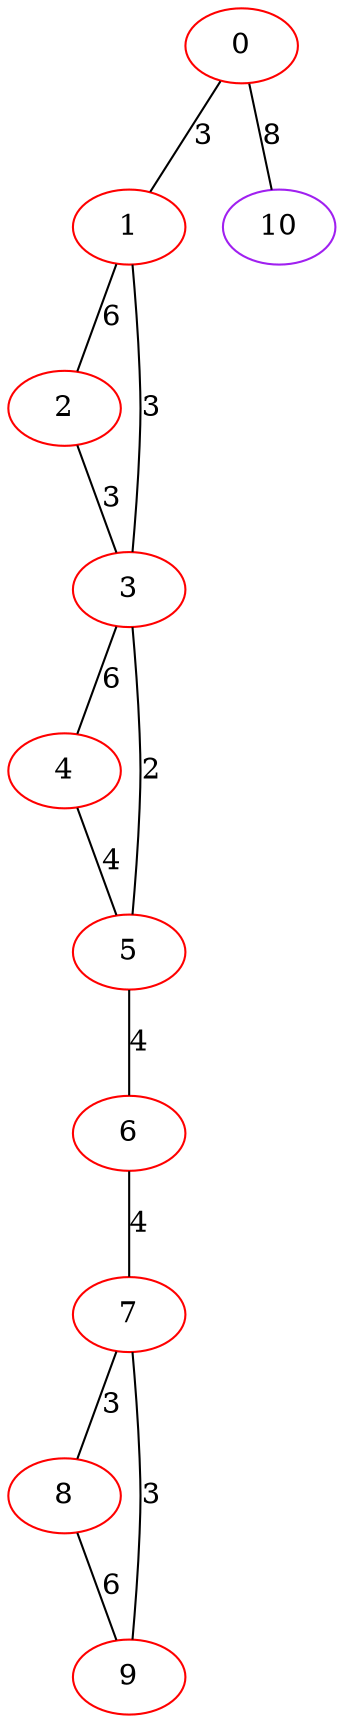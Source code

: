 graph "" {
0 [color=red, weight=1];
1 [color=red, weight=1];
2 [color=red, weight=1];
3 [color=red, weight=1];
4 [color=red, weight=1];
5 [color=red, weight=1];
6 [color=red, weight=1];
7 [color=red, weight=1];
8 [color=red, weight=1];
9 [color=red, weight=1];
10 [color=purple, weight=4];
0 -- 1  [key=0, label=3];
0 -- 10  [key=0, label=8];
1 -- 2  [key=0, label=6];
1 -- 3  [key=0, label=3];
2 -- 3  [key=0, label=3];
3 -- 4  [key=0, label=6];
3 -- 5  [key=0, label=2];
4 -- 5  [key=0, label=4];
5 -- 6  [key=0, label=4];
6 -- 7  [key=0, label=4];
7 -- 8  [key=0, label=3];
7 -- 9  [key=0, label=3];
8 -- 9  [key=0, label=6];
}
